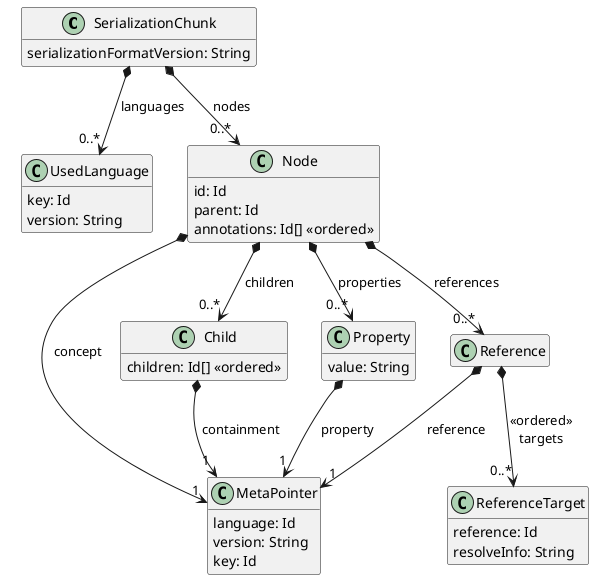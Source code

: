 @startuml
'title Serialization Format

hide empty members

class SerializationChunk {
    serializationFormatVersion: String
}

SerializationChunk *--> "0..*" UsedLanguage: languages

class UsedLanguage {
    key: Id
    version: String
}

SerializationChunk *--> "0..*" Node: nodes

class Node {
    id: Id
    parent: Id
    annotations: Id[] <<ordered>>
}

Node *--> "1" MetaPointer: concept

class MetaPointer {
    language: Id
    version: String
    key: Id
}

Node *--> "0..*" Child: children
class Child {
  children: Id[] <<ordered>>
}
Child *--> "1" MetaPointer: containment

Node *--> "0..*" Property: properties
class Property {
    value: String
}
Property *--> "1" MetaPointer: property


Node *--> "0..*" Reference: references
class Reference
Reference *--> "1" MetaPointer: reference
Reference *--> "0..*" ReferenceTarget: <<ordered>>\ntargets
class ReferenceTarget {
    reference: Id
    resolveInfo: String
}

@enduml